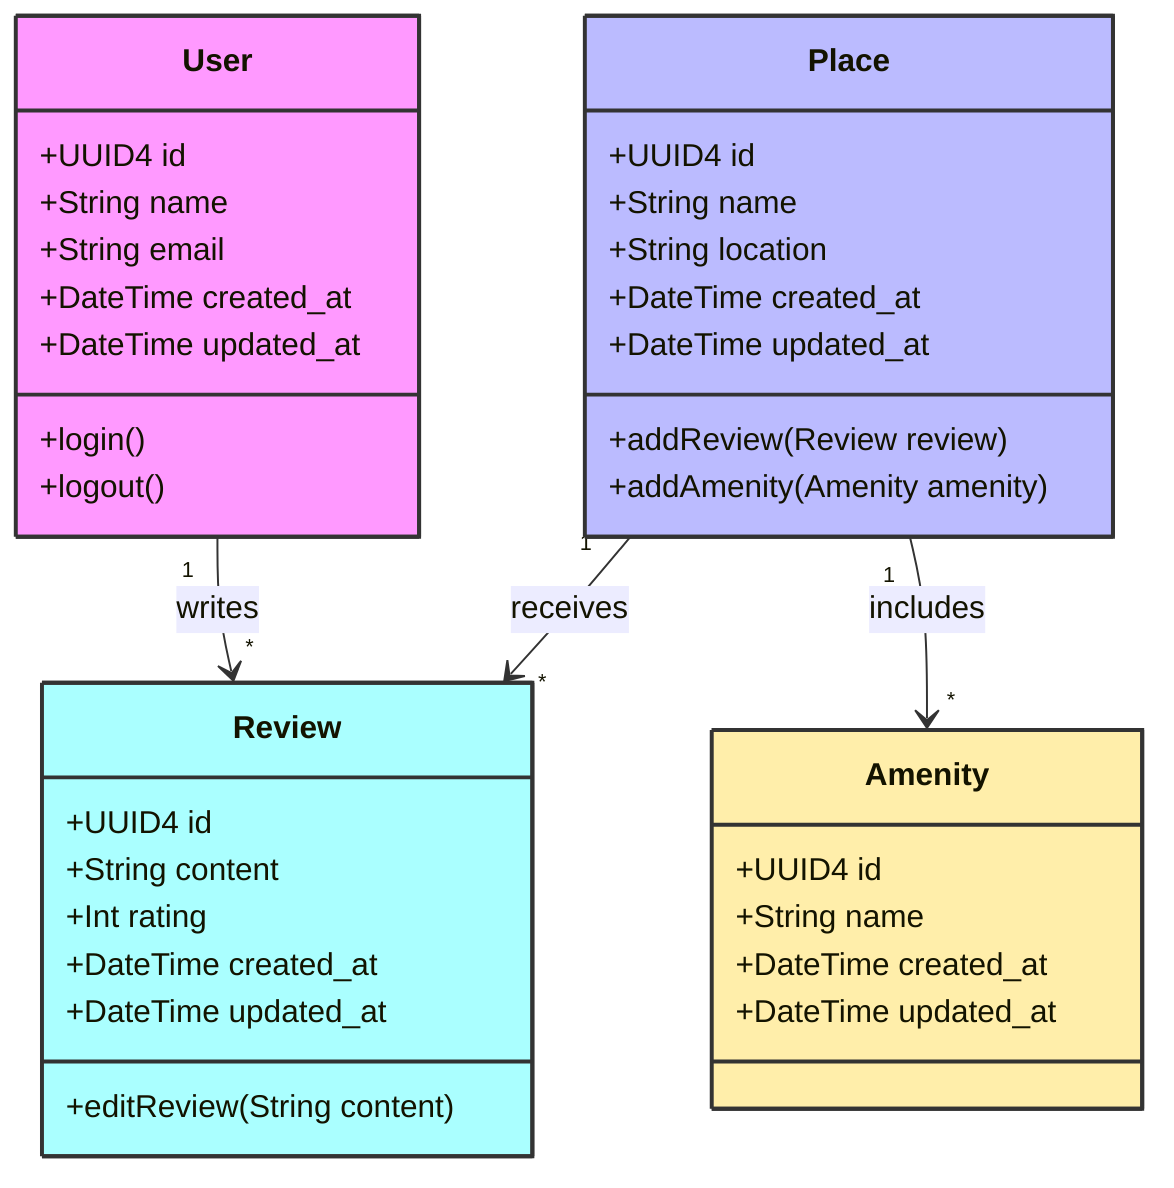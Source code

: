 classDiagram
    class User {
        +UUID4 id
        +String name
        +String email
        +DateTime created_at
        +DateTime updated_at
        +login()
        +logout()
    }

    class Place {
        +UUID4 id
        +String name
        +String location
        +DateTime created_at
        +DateTime updated_at
        +addReview(Review review)
        +addAmenity(Amenity amenity)
    }

    class Review {
        +UUID4 id
        +String content
        +Int rating
        +DateTime created_at
        +DateTime updated_at
        +editReview(String content)
    }

    class Amenity {
        +UUID4 id
        +String name
        +DateTime created_at
        +DateTime updated_at
    }

    User "1" --> "*" Review : writes
    Place "1" --> "*" Review : receives
    Place "1" --> "*" Amenity : includes

    style User fill:#f9f,stroke:#333,stroke-width:2px
    style Place fill:#bbf,stroke:#333,stroke-width:2px
    style Review fill:#aff,stroke:#333,stroke-width:2px
    style Amenity fill:#fea,stroke:#333,stroke-width:2px